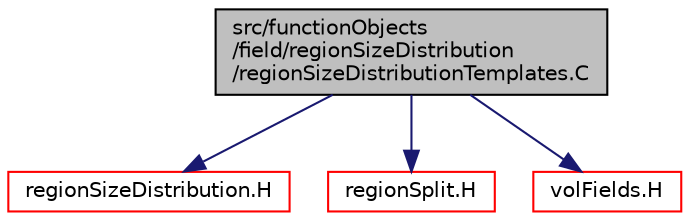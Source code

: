 digraph "src/functionObjects/field/regionSizeDistribution/regionSizeDistributionTemplates.C"
{
  bgcolor="transparent";
  edge [fontname="Helvetica",fontsize="10",labelfontname="Helvetica",labelfontsize="10"];
  node [fontname="Helvetica",fontsize="10",shape=record];
  Node1 [label="src/functionObjects\l/field/regionSizeDistribution\l/regionSizeDistributionTemplates.C",height=0.2,width=0.4,color="black", fillcolor="grey75", style="filled", fontcolor="black"];
  Node1 -> Node2 [color="midnightblue",fontsize="10",style="solid",fontname="Helvetica"];
  Node2 [label="regionSizeDistribution.H",height=0.2,width=0.4,color="red",URL="$a06419.html"];
  Node1 -> Node3 [color="midnightblue",fontsize="10",style="solid",fontname="Helvetica"];
  Node3 [label="regionSplit.H",height=0.2,width=0.4,color="red",URL="$a07659.html"];
  Node1 -> Node4 [color="midnightblue",fontsize="10",style="solid",fontname="Helvetica"];
  Node4 [label="volFields.H",height=0.2,width=0.4,color="red",URL="$a05778.html"];
}
